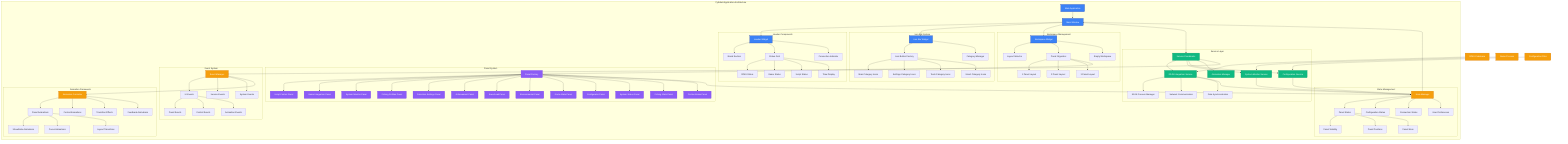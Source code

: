 graph TB
    subgraph "PySide6 Application Architecture"
        A[Main Application] --> B[Main Window]
        B --> C[Header Widget]
        B --> D[Icon Bar Widget]  
        B --> E[Workspace Widget]
        B --> F[Service Coordinator]
        
        subgraph "Header Components"
            C --> C1[Brand Section]
            C --> C2[Status Grid]
            C --> C3[Connection Indicator]
            C2 --> C2A[RF4S Status]
            C2 --> C2B[Game Status]
            C2 --> C2C[Script Status]
            C2 --> C2D[Time Display]
        end
        
        subgraph "Icon Bar System"
            D --> D1[Icon Button Factory]
            D --> D2[Category Manager]
            D1 --> D1A[Main Category Icons]
            D1 --> D1B[Settings Category Icons]
            D1 --> D1C[Tools Category Icons]
            D1 --> D1D[Smart Category Icons]
        end
        
        subgraph "Workspace Management"
            E --> E1[Layout Selector]
            E --> E2[Panel Organizer]
            E --> E3[Empty Workspace]
            E2 --> E2A[1 Panel Layout]
            E2 --> E2B[2 Panel Layout]
            E2 --> E2C[3 Panel Layout]
        end
        
        subgraph "Service Layer"
            F --> F1[RF4S Integration Service]
            F --> F2[System Monitor Service]
            F --> F3[Configuration Service]
            F --> F4[Animation Manager]
            F1 --> F1A[RF4S Process Manager]
            F1 --> F1B[Network Communication]
            F1 --> F1C[Data Synchronization]
        end
        
        subgraph "Panel System"
            G[Panel Factory] --> G1[Script Control Panel]
            G --> G2[Game Integration Panel]
            G --> G3[System Monitor Panel]
            G --> G4[Fishing Profiles Panel]
            G --> G5[Detection Settings Panel]
            G --> G6[Achievement Panel]
            G --> G7[Save/Load Panel]
            G --> G8[Environmental Panel]
            G --> G9[Game State Panel]
            G --> G10[Configurator Panel]
            G --> G11[System Status Panel]
            G --> G12[Fishing Stats Panel]
            G --> G13[Friction Brake Panel]
        end
        
        subgraph "State Management"
            H[State Manager] --> H1[Panel States]
            H --> H2[Configuration States]
            H --> H3[Connection States]
            H --> H4[User Preferences]
            H1 --> H1A[Panel Visibility]
            H1 --> H1B[Panel Positions]
            H1 --> H1C[Panel Sizes]
        end
        
        subgraph "Event System"
            I[Event Manager] --> I1[UI Events]
            I --> I2[Service Events]
            I --> I3[System Events]
            I1 --> I1A[Panel Events]
            I1 --> I1B[Control Events]
            I1 --> I1C[Animation Events]
        end
        
        subgraph "Animation Framework"
            J[Animation Controller] --> J1[Panel Animations]
            J --> J2[Control Animations]
            J --> J3[Transition Effects]
            J --> J4[Feedback Animations]
            J1 --> J1A[Show/Hide Animations]
            J1 --> J1B[Focus Animations]
            J1 --> J1C[Layout Transitions]
        end
    end
    
    %% Connections
    E2 --> G
    G --> H
    F --> I
    I --> J
    H --> B
    F1 --> H
    F2 --> H
    F3 --> H
    
    %% External Systems
    K[RF4S Codebase] --> F1
    L[Game Process] --> F2
    M[Configuration Files] --> F3
    
    %% Styling
    classDef mainComponent fill:#3B82F6,stroke:#1E40AF,stroke-width:2px,color:#fff
    classDef serviceComponent fill:#10B981,stroke:#059669,stroke-width:2px,color:#fff
    classDef panelComponent fill:#8B5CF6,stroke:#7C3AED,stroke-width:2px,color:#fff
    classDef systemComponent fill:#F59E0B,stroke:#D97706,stroke-width:2px,color:#fff
    
    class A,B,C,D,E mainComponent
    class F,F1,F2,F3,F4 serviceComponent
    class G,G1,G2,G3,G4,G5,G6,G7,G8,G9,G10,G11,G12,G13 panelComponent
    class H,I,J,K,L,M systemComponent